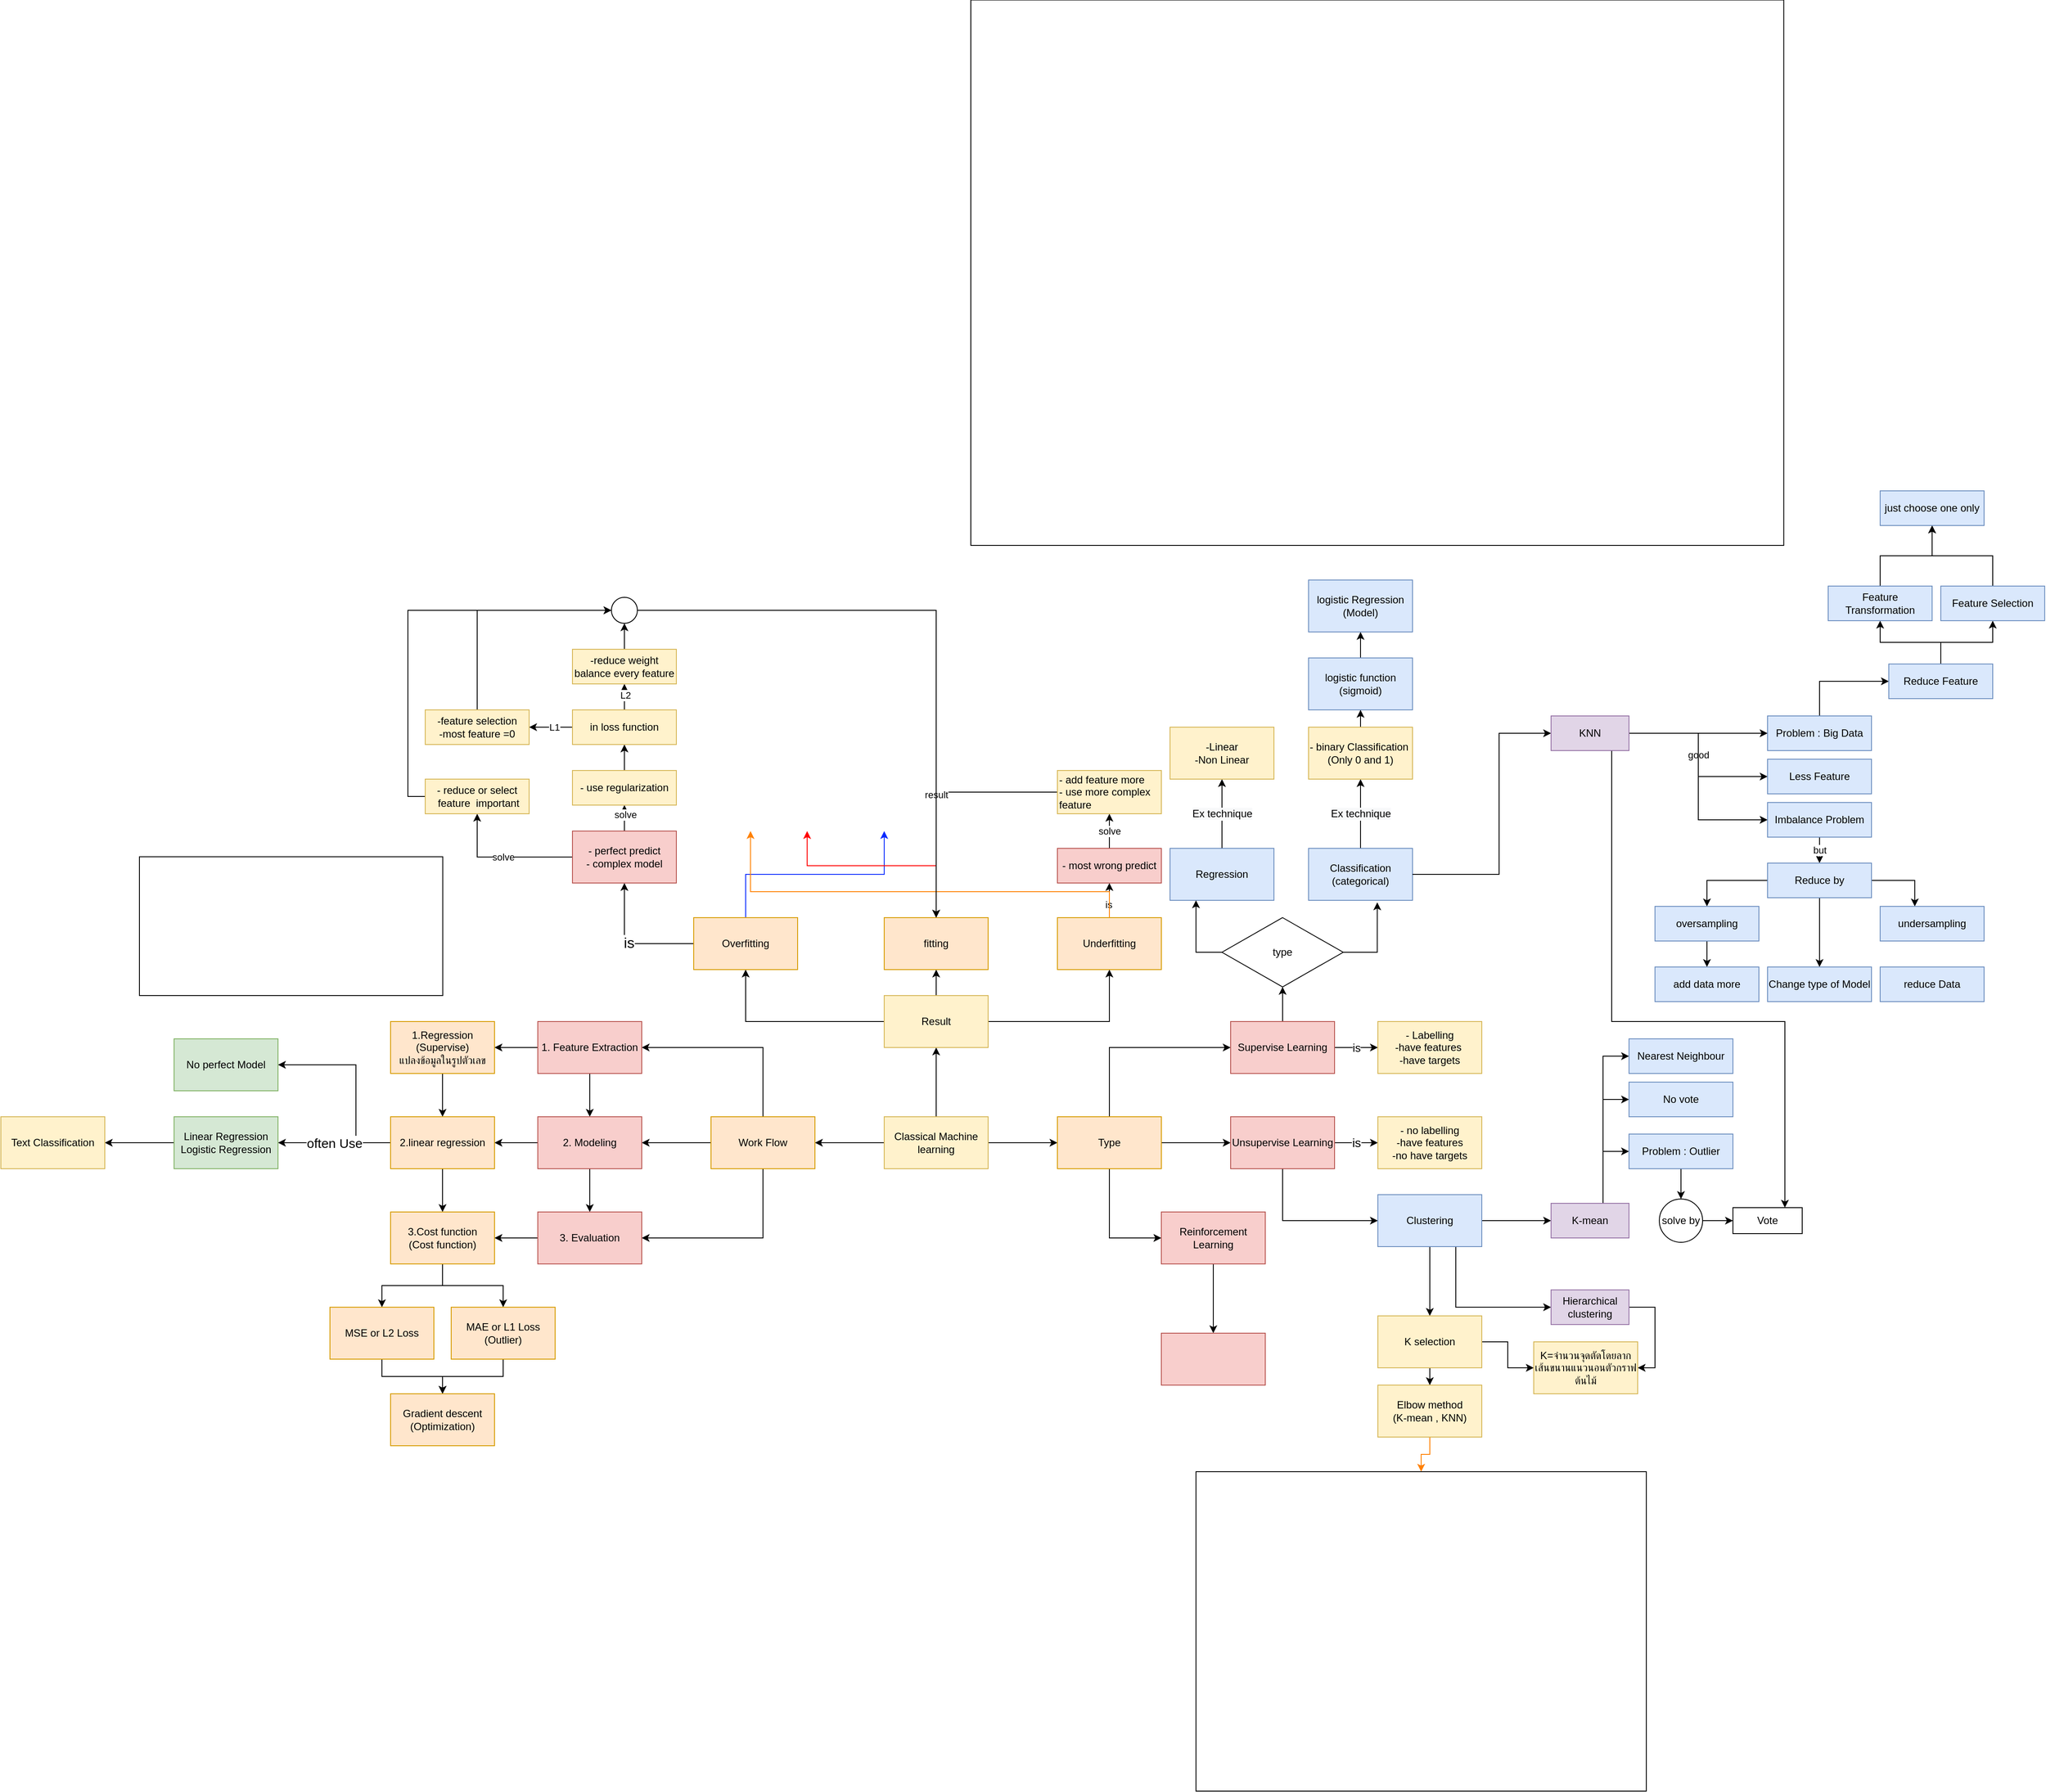 <mxfile version="13.9.2" type="github">
  <diagram id="u7vMfmhDxUpjMfZTF0d0" name="Page-1">
    <mxGraphModel dx="2306" dy="1803" grid="1" gridSize="10" guides="1" tooltips="1" connect="1" arrows="1" fold="1" page="1" pageScale="1" pageWidth="850" pageHeight="1100" math="0" shadow="0">
      <root>
        <mxCell id="0" />
        <mxCell id="1" parent="0" />
        <mxCell id="d75JqOyk75VXoO-1uGtl-3" value="" style="edgeStyle=orthogonalEdgeStyle;rounded=0;orthogonalLoop=1;jettySize=auto;html=1;" parent="1" source="d75JqOyk75VXoO-1uGtl-1" target="d75JqOyk75VXoO-1uGtl-2" edge="1">
          <mxGeometry relative="1" as="geometry" />
        </mxCell>
        <mxCell id="d75JqOyk75VXoO-1uGtl-12" value="" style="edgeStyle=orthogonalEdgeStyle;rounded=0;orthogonalLoop=1;jettySize=auto;html=1;" parent="1" source="d75JqOyk75VXoO-1uGtl-1" target="d75JqOyk75VXoO-1uGtl-11" edge="1">
          <mxGeometry relative="1" as="geometry" />
        </mxCell>
        <mxCell id="d75JqOyk75VXoO-1uGtl-41" value="" style="edgeStyle=orthogonalEdgeStyle;rounded=0;orthogonalLoop=1;jettySize=auto;html=1;" parent="1" source="d75JqOyk75VXoO-1uGtl-1" target="d75JqOyk75VXoO-1uGtl-40" edge="1">
          <mxGeometry relative="1" as="geometry" />
        </mxCell>
        <mxCell id="d75JqOyk75VXoO-1uGtl-1" value="Classical Machine&lt;br&gt;learning" style="rounded=0;whiteSpace=wrap;html=1;fillColor=#fff2cc;strokeColor=#d6b656;" parent="1" vertex="1">
          <mxGeometry x="360" y="220" width="120" height="60" as="geometry" />
        </mxCell>
        <mxCell id="d75JqOyk75VXoO-1uGtl-5" value="" style="edgeStyle=orthogonalEdgeStyle;rounded=0;orthogonalLoop=1;jettySize=auto;html=1;" parent="1" source="d75JqOyk75VXoO-1uGtl-2" target="d75JqOyk75VXoO-1uGtl-4" edge="1">
          <mxGeometry relative="1" as="geometry">
            <Array as="points">
              <mxPoint x="620" y="140" />
            </Array>
          </mxGeometry>
        </mxCell>
        <mxCell id="d75JqOyk75VXoO-1uGtl-7" value="" style="edgeStyle=orthogonalEdgeStyle;rounded=0;orthogonalLoop=1;jettySize=auto;html=1;" parent="1" source="d75JqOyk75VXoO-1uGtl-2" target="d75JqOyk75VXoO-1uGtl-6" edge="1">
          <mxGeometry relative="1" as="geometry" />
        </mxCell>
        <mxCell id="d75JqOyk75VXoO-1uGtl-10" value="" style="edgeStyle=orthogonalEdgeStyle;rounded=0;orthogonalLoop=1;jettySize=auto;html=1;" parent="1" source="d75JqOyk75VXoO-1uGtl-2" target="d75JqOyk75VXoO-1uGtl-9" edge="1">
          <mxGeometry relative="1" as="geometry">
            <Array as="points">
              <mxPoint x="620" y="360" />
            </Array>
          </mxGeometry>
        </mxCell>
        <mxCell id="d75JqOyk75VXoO-1uGtl-2" value="Type" style="whiteSpace=wrap;html=1;rounded=0;fillColor=#ffe6cc;strokeColor=#d79b00;" parent="1" vertex="1">
          <mxGeometry x="560" y="220" width="120" height="60" as="geometry" />
        </mxCell>
        <mxCell id="d75JqOyk75VXoO-1uGtl-88" value="&lt;font style=&quot;font-size: 13px&quot;&gt;is&lt;/font&gt;" style="edgeStyle=orthogonalEdgeStyle;rounded=0;jumpSize=13;orthogonalLoop=1;jettySize=auto;html=1;" parent="1" source="d75JqOyk75VXoO-1uGtl-4" target="d75JqOyk75VXoO-1uGtl-87" edge="1">
          <mxGeometry relative="1" as="geometry" />
        </mxCell>
        <mxCell id="d75JqOyk75VXoO-1uGtl-101" value="" style="edgeStyle=orthogonalEdgeStyle;rounded=0;jumpSize=13;orthogonalLoop=1;jettySize=auto;html=1;" parent="1" source="d75JqOyk75VXoO-1uGtl-4" target="d75JqOyk75VXoO-1uGtl-100" edge="1">
          <mxGeometry relative="1" as="geometry" />
        </mxCell>
        <mxCell id="d75JqOyk75VXoO-1uGtl-4" value="Supervise Learning" style="whiteSpace=wrap;html=1;rounded=0;fillColor=#f8cecc;strokeColor=#b85450;" parent="1" vertex="1">
          <mxGeometry x="760" y="110" width="120" height="60" as="geometry" />
        </mxCell>
        <mxCell id="d75JqOyk75VXoO-1uGtl-90" value="&lt;font style=&quot;font-size: 14px&quot;&gt;is&lt;/font&gt;" style="edgeStyle=orthogonalEdgeStyle;rounded=0;jumpSize=13;orthogonalLoop=1;jettySize=auto;html=1;" parent="1" source="d75JqOyk75VXoO-1uGtl-6" target="d75JqOyk75VXoO-1uGtl-89" edge="1">
          <mxGeometry relative="1" as="geometry" />
        </mxCell>
        <mxCell id="HByZPsAXWkC0RNmv9mqs-2" value="" style="edgeStyle=orthogonalEdgeStyle;rounded=0;orthogonalLoop=1;jettySize=auto;html=1;entryX=0;entryY=0.5;entryDx=0;entryDy=0;" edge="1" parent="1" source="d75JqOyk75VXoO-1uGtl-6" target="HByZPsAXWkC0RNmv9mqs-1">
          <mxGeometry relative="1" as="geometry">
            <Array as="points">
              <mxPoint x="820" y="340" />
            </Array>
          </mxGeometry>
        </mxCell>
        <mxCell id="d75JqOyk75VXoO-1uGtl-6" value="Unsupervise Learning" style="whiteSpace=wrap;html=1;rounded=0;fillColor=#f8cecc;strokeColor=#b85450;" parent="1" vertex="1">
          <mxGeometry x="760" y="220" width="120" height="60" as="geometry" />
        </mxCell>
        <mxCell id="HByZPsAXWkC0RNmv9mqs-107" value="" style="edgeStyle=orthogonalEdgeStyle;rounded=0;orthogonalLoop=1;jettySize=auto;html=1;" edge="1" parent="1" source="d75JqOyk75VXoO-1uGtl-9" target="HByZPsAXWkC0RNmv9mqs-106">
          <mxGeometry relative="1" as="geometry" />
        </mxCell>
        <mxCell id="d75JqOyk75VXoO-1uGtl-9" value="Reinforcement&lt;br&gt;Learning" style="whiteSpace=wrap;html=1;rounded=0;fillColor=#f8cecc;strokeColor=#b85450;" parent="1" vertex="1">
          <mxGeometry x="680" y="330" width="120" height="60" as="geometry" />
        </mxCell>
        <mxCell id="d75JqOyk75VXoO-1uGtl-14" value="" style="edgeStyle=orthogonalEdgeStyle;rounded=0;orthogonalLoop=1;jettySize=auto;html=1;" parent="1" source="d75JqOyk75VXoO-1uGtl-11" target="d75JqOyk75VXoO-1uGtl-13" edge="1">
          <mxGeometry relative="1" as="geometry">
            <Array as="points">
              <mxPoint x="220" y="140" />
            </Array>
          </mxGeometry>
        </mxCell>
        <mxCell id="d75JqOyk75VXoO-1uGtl-16" value="" style="edgeStyle=orthogonalEdgeStyle;rounded=0;orthogonalLoop=1;jettySize=auto;html=1;" parent="1" source="d75JqOyk75VXoO-1uGtl-11" target="d75JqOyk75VXoO-1uGtl-15" edge="1">
          <mxGeometry relative="1" as="geometry">
            <Array as="points">
              <mxPoint x="160" y="250" />
            </Array>
          </mxGeometry>
        </mxCell>
        <mxCell id="d75JqOyk75VXoO-1uGtl-18" value="" style="edgeStyle=orthogonalEdgeStyle;rounded=0;orthogonalLoop=1;jettySize=auto;html=1;" parent="1" source="d75JqOyk75VXoO-1uGtl-11" target="d75JqOyk75VXoO-1uGtl-17" edge="1">
          <mxGeometry relative="1" as="geometry">
            <Array as="points">
              <mxPoint x="220" y="360" />
            </Array>
          </mxGeometry>
        </mxCell>
        <mxCell id="d75JqOyk75VXoO-1uGtl-11" value="Work Flow" style="rounded=0;whiteSpace=wrap;html=1;fillColor=#ffe6cc;strokeColor=#d79b00;" parent="1" vertex="1">
          <mxGeometry x="160" y="220" width="120" height="60" as="geometry" />
        </mxCell>
        <mxCell id="d75JqOyk75VXoO-1uGtl-19" style="edgeStyle=orthogonalEdgeStyle;rounded=0;orthogonalLoop=1;jettySize=auto;html=1;exitX=0.5;exitY=1;exitDx=0;exitDy=0;" parent="1" source="d75JqOyk75VXoO-1uGtl-13" target="d75JqOyk75VXoO-1uGtl-15" edge="1">
          <mxGeometry relative="1" as="geometry" />
        </mxCell>
        <mxCell id="d75JqOyk75VXoO-1uGtl-22" value="" style="edgeStyle=orthogonalEdgeStyle;rounded=0;orthogonalLoop=1;jettySize=auto;html=1;" parent="1" source="d75JqOyk75VXoO-1uGtl-13" target="d75JqOyk75VXoO-1uGtl-21" edge="1">
          <mxGeometry relative="1" as="geometry" />
        </mxCell>
        <mxCell id="d75JqOyk75VXoO-1uGtl-13" value="1. Feature Extraction" style="rounded=0;whiteSpace=wrap;html=1;fillColor=#f8cecc;strokeColor=#b85450;" parent="1" vertex="1">
          <mxGeometry x="-40" y="110" width="120" height="60" as="geometry" />
        </mxCell>
        <mxCell id="d75JqOyk75VXoO-1uGtl-20" style="edgeStyle=orthogonalEdgeStyle;rounded=0;orthogonalLoop=1;jettySize=auto;html=1;entryX=0.5;entryY=0;entryDx=0;entryDy=0;" parent="1" source="d75JqOyk75VXoO-1uGtl-15" target="d75JqOyk75VXoO-1uGtl-17" edge="1">
          <mxGeometry relative="1" as="geometry" />
        </mxCell>
        <mxCell id="d75JqOyk75VXoO-1uGtl-30" style="edgeStyle=orthogonalEdgeStyle;rounded=0;orthogonalLoop=1;jettySize=auto;html=1;" parent="1" source="d75JqOyk75VXoO-1uGtl-15" target="d75JqOyk75VXoO-1uGtl-23" edge="1">
          <mxGeometry relative="1" as="geometry" />
        </mxCell>
        <mxCell id="d75JqOyk75VXoO-1uGtl-15" value="2. Modeling" style="rounded=0;whiteSpace=wrap;html=1;fillColor=#f8cecc;strokeColor=#b85450;" parent="1" vertex="1">
          <mxGeometry x="-40" y="220" width="120" height="60" as="geometry" />
        </mxCell>
        <mxCell id="d75JqOyk75VXoO-1uGtl-31" value="" style="edgeStyle=orthogonalEdgeStyle;rounded=0;orthogonalLoop=1;jettySize=auto;html=1;" parent="1" source="d75JqOyk75VXoO-1uGtl-17" target="d75JqOyk75VXoO-1uGtl-28" edge="1">
          <mxGeometry relative="1" as="geometry" />
        </mxCell>
        <mxCell id="d75JqOyk75VXoO-1uGtl-17" value="3. Evaluation" style="rounded=0;whiteSpace=wrap;html=1;fillColor=#f8cecc;strokeColor=#b85450;" parent="1" vertex="1">
          <mxGeometry x="-40" y="330" width="120" height="60" as="geometry" />
        </mxCell>
        <mxCell id="d75JqOyk75VXoO-1uGtl-24" value="" style="edgeStyle=orthogonalEdgeStyle;rounded=0;orthogonalLoop=1;jettySize=auto;html=1;" parent="1" source="d75JqOyk75VXoO-1uGtl-21" target="d75JqOyk75VXoO-1uGtl-23" edge="1">
          <mxGeometry relative="1" as="geometry" />
        </mxCell>
        <mxCell id="d75JqOyk75VXoO-1uGtl-21" value="1.Regression&lt;br&gt;(Supervise)&lt;br&gt;แปลงข้อมูลในรูปตัวเลข" style="rounded=0;whiteSpace=wrap;html=1;fillColor=#ffe6cc;strokeColor=#d79b00;" parent="1" vertex="1">
          <mxGeometry x="-210" y="110" width="120" height="60" as="geometry" />
        </mxCell>
        <mxCell id="d75JqOyk75VXoO-1uGtl-32" value="" style="edgeStyle=orthogonalEdgeStyle;rounded=0;orthogonalLoop=1;jettySize=auto;html=1;" parent="1" source="d75JqOyk75VXoO-1uGtl-23" target="d75JqOyk75VXoO-1uGtl-28" edge="1">
          <mxGeometry relative="1" as="geometry" />
        </mxCell>
        <mxCell id="HByZPsAXWkC0RNmv9mqs-50" value="" style="edgeStyle=orthogonalEdgeStyle;rounded=0;orthogonalLoop=1;jettySize=auto;html=1;entryX=1;entryY=0.5;entryDx=0;entryDy=0;" edge="1" parent="1" source="d75JqOyk75VXoO-1uGtl-23" target="HByZPsAXWkC0RNmv9mqs-49">
          <mxGeometry relative="1" as="geometry">
            <Array as="points">
              <mxPoint x="-250" y="250" />
              <mxPoint x="-250" y="160" />
            </Array>
          </mxGeometry>
        </mxCell>
        <mxCell id="HByZPsAXWkC0RNmv9mqs-52" value="&lt;font style=&quot;font-size: 15px&quot;&gt;often Use&lt;/font&gt;" style="edgeStyle=orthogonalEdgeStyle;rounded=0;orthogonalLoop=1;jettySize=auto;html=1;" edge="1" parent="1" source="d75JqOyk75VXoO-1uGtl-23" target="HByZPsAXWkC0RNmv9mqs-51">
          <mxGeometry relative="1" as="geometry" />
        </mxCell>
        <mxCell id="d75JqOyk75VXoO-1uGtl-23" value="2.linear regression" style="rounded=0;whiteSpace=wrap;html=1;fillColor=#ffe6cc;strokeColor=#d79b00;" parent="1" vertex="1">
          <mxGeometry x="-210" y="220" width="120" height="60" as="geometry" />
        </mxCell>
        <mxCell id="d75JqOyk75VXoO-1uGtl-34" value="" style="edgeStyle=orthogonalEdgeStyle;rounded=0;orthogonalLoop=1;jettySize=auto;html=1;" parent="1" source="d75JqOyk75VXoO-1uGtl-28" target="d75JqOyk75VXoO-1uGtl-33" edge="1">
          <mxGeometry relative="1" as="geometry" />
        </mxCell>
        <mxCell id="d75JqOyk75VXoO-1uGtl-36" value="" style="edgeStyle=orthogonalEdgeStyle;rounded=0;orthogonalLoop=1;jettySize=auto;html=1;" parent="1" source="d75JqOyk75VXoO-1uGtl-28" target="d75JqOyk75VXoO-1uGtl-35" edge="1">
          <mxGeometry relative="1" as="geometry" />
        </mxCell>
        <mxCell id="d75JqOyk75VXoO-1uGtl-28" value="3.Cost function&lt;br&gt;(Cost function)" style="rounded=0;whiteSpace=wrap;html=1;fillColor=#ffe6cc;strokeColor=#d79b00;" parent="1" vertex="1">
          <mxGeometry x="-210" y="330" width="120" height="60" as="geometry" />
        </mxCell>
        <mxCell id="d75JqOyk75VXoO-1uGtl-39" style="edgeStyle=orthogonalEdgeStyle;rounded=0;orthogonalLoop=1;jettySize=auto;html=1;" parent="1" source="d75JqOyk75VXoO-1uGtl-33" target="d75JqOyk75VXoO-1uGtl-37" edge="1">
          <mxGeometry relative="1" as="geometry" />
        </mxCell>
        <mxCell id="d75JqOyk75VXoO-1uGtl-33" value="MSE or L2 Loss" style="rounded=0;whiteSpace=wrap;html=1;fillColor=#ffe6cc;strokeColor=#d79b00;" parent="1" vertex="1">
          <mxGeometry x="-280" y="440" width="120" height="60" as="geometry" />
        </mxCell>
        <mxCell id="d75JqOyk75VXoO-1uGtl-38" value="" style="edgeStyle=orthogonalEdgeStyle;rounded=0;orthogonalLoop=1;jettySize=auto;html=1;" parent="1" source="d75JqOyk75VXoO-1uGtl-35" target="d75JqOyk75VXoO-1uGtl-37" edge="1">
          <mxGeometry relative="1" as="geometry" />
        </mxCell>
        <mxCell id="d75JqOyk75VXoO-1uGtl-35" value="MAE or L1 Loss&lt;br&gt;(Outlier)" style="rounded=0;whiteSpace=wrap;html=1;fillColor=#ffe6cc;strokeColor=#d79b00;" parent="1" vertex="1">
          <mxGeometry x="-140" y="440" width="120" height="60" as="geometry" />
        </mxCell>
        <mxCell id="d75JqOyk75VXoO-1uGtl-37" value="Gradient descent&lt;br&gt;(Optimization)" style="rounded=0;whiteSpace=wrap;html=1;fillColor=#ffe6cc;strokeColor=#d79b00;" parent="1" vertex="1">
          <mxGeometry x="-210" y="540" width="120" height="60" as="geometry" />
        </mxCell>
        <mxCell id="d75JqOyk75VXoO-1uGtl-43" value="" style="edgeStyle=orthogonalEdgeStyle;rounded=0;orthogonalLoop=1;jettySize=auto;html=1;" parent="1" source="d75JqOyk75VXoO-1uGtl-40" target="d75JqOyk75VXoO-1uGtl-42" edge="1">
          <mxGeometry relative="1" as="geometry" />
        </mxCell>
        <mxCell id="d75JqOyk75VXoO-1uGtl-45" value="" style="edgeStyle=orthogonalEdgeStyle;rounded=0;orthogonalLoop=1;jettySize=auto;html=1;" parent="1" source="d75JqOyk75VXoO-1uGtl-40" target="d75JqOyk75VXoO-1uGtl-44" edge="1">
          <mxGeometry relative="1" as="geometry" />
        </mxCell>
        <mxCell id="d75JqOyk75VXoO-1uGtl-47" value="" style="edgeStyle=orthogonalEdgeStyle;rounded=0;orthogonalLoop=1;jettySize=auto;html=1;" parent="1" source="d75JqOyk75VXoO-1uGtl-40" target="d75JqOyk75VXoO-1uGtl-46" edge="1">
          <mxGeometry relative="1" as="geometry" />
        </mxCell>
        <mxCell id="d75JqOyk75VXoO-1uGtl-40" value="Result" style="rounded=0;whiteSpace=wrap;html=1;fillColor=#fff2cc;strokeColor=#d6b656;" parent="1" vertex="1">
          <mxGeometry x="360" y="80" width="120" height="60" as="geometry" />
        </mxCell>
        <mxCell id="d75JqOyk75VXoO-1uGtl-49" value="&lt;font style=&quot;font-size: 17px&quot;&gt;is&lt;/font&gt;" style="edgeStyle=orthogonalEdgeStyle;rounded=0;orthogonalLoop=1;jettySize=auto;html=1;jumpSize=13;" parent="1" source="d75JqOyk75VXoO-1uGtl-42" target="d75JqOyk75VXoO-1uGtl-48" edge="1">
          <mxGeometry relative="1" as="geometry" />
        </mxCell>
        <mxCell id="HByZPsAXWkC0RNmv9mqs-72" style="edgeStyle=orthogonalEdgeStyle;rounded=0;orthogonalLoop=1;jettySize=auto;html=1;strokeColor=#0829FF;" edge="1" parent="1" source="d75JqOyk75VXoO-1uGtl-42" target="HByZPsAXWkC0RNmv9mqs-71">
          <mxGeometry relative="1" as="geometry">
            <Array as="points">
              <mxPoint x="200" y="-60" />
              <mxPoint x="360" y="-60" />
            </Array>
          </mxGeometry>
        </mxCell>
        <mxCell id="d75JqOyk75VXoO-1uGtl-42" value="Overfitting" style="rounded=0;whiteSpace=wrap;html=1;fillColor=#ffe6cc;strokeColor=#d79b00;" parent="1" vertex="1">
          <mxGeometry x="140" y="-10" width="120" height="60" as="geometry" />
        </mxCell>
        <mxCell id="HByZPsAXWkC0RNmv9mqs-73" style="edgeStyle=orthogonalEdgeStyle;rounded=0;orthogonalLoop=1;jettySize=auto;html=1;strokeColor=#FF0000;" edge="1" parent="1" source="d75JqOyk75VXoO-1uGtl-44" target="HByZPsAXWkC0RNmv9mqs-71">
          <mxGeometry relative="1" as="geometry">
            <Array as="points">
              <mxPoint x="420" y="-70" />
              <mxPoint x="271" y="-70" />
            </Array>
          </mxGeometry>
        </mxCell>
        <mxCell id="d75JqOyk75VXoO-1uGtl-44" value="fitting" style="rounded=0;whiteSpace=wrap;html=1;fillColor=#ffe6cc;strokeColor=#d79b00;" parent="1" vertex="1">
          <mxGeometry x="360" y="-10" width="120" height="60" as="geometry" />
        </mxCell>
        <mxCell id="d75JqOyk75VXoO-1uGtl-66" value="" style="edgeStyle=orthogonalEdgeStyle;rounded=0;jumpSize=13;orthogonalLoop=1;jettySize=auto;html=1;" parent="1" source="d75JqOyk75VXoO-1uGtl-46" target="d75JqOyk75VXoO-1uGtl-65" edge="1">
          <mxGeometry relative="1" as="geometry" />
        </mxCell>
        <mxCell id="d75JqOyk75VXoO-1uGtl-67" value="is" style="edgeLabel;html=1;align=center;verticalAlign=middle;resizable=0;points=[];" parent="d75JqOyk75VXoO-1uGtl-66" vertex="1" connectable="0">
          <mxGeometry x="-0.22" y="1" relative="1" as="geometry">
            <mxPoint as="offset" />
          </mxGeometry>
        </mxCell>
        <mxCell id="HByZPsAXWkC0RNmv9mqs-74" style="edgeStyle=orthogonalEdgeStyle;rounded=0;orthogonalLoop=1;jettySize=auto;html=1;entryX=0.25;entryY=1;entryDx=0;entryDy=0;strokeColor=#FF8000;" edge="1" parent="1" source="d75JqOyk75VXoO-1uGtl-46" target="HByZPsAXWkC0RNmv9mqs-71">
          <mxGeometry relative="1" as="geometry">
            <Array as="points">
              <mxPoint x="620" y="-40" />
              <mxPoint x="206" y="-40" />
            </Array>
          </mxGeometry>
        </mxCell>
        <mxCell id="d75JqOyk75VXoO-1uGtl-46" value="Underfitting" style="rounded=0;whiteSpace=wrap;html=1;fillColor=#ffe6cc;strokeColor=#d79b00;" parent="1" vertex="1">
          <mxGeometry x="560" y="-10" width="120" height="60" as="geometry" />
        </mxCell>
        <mxCell id="d75JqOyk75VXoO-1uGtl-53" value="solve" style="edgeStyle=orthogonalEdgeStyle;rounded=0;jumpSize=13;orthogonalLoop=1;jettySize=auto;html=1;" parent="1" source="d75JqOyk75VXoO-1uGtl-48" target="d75JqOyk75VXoO-1uGtl-52" edge="1">
          <mxGeometry relative="1" as="geometry" />
        </mxCell>
        <mxCell id="d75JqOyk75VXoO-1uGtl-55" value="" style="edgeStyle=orthogonalEdgeStyle;rounded=0;jumpSize=13;orthogonalLoop=1;jettySize=auto;html=1;" parent="1" source="d75JqOyk75VXoO-1uGtl-48" target="d75JqOyk75VXoO-1uGtl-54" edge="1">
          <mxGeometry relative="1" as="geometry" />
        </mxCell>
        <mxCell id="d75JqOyk75VXoO-1uGtl-56" value="solve" style="edgeLabel;html=1;align=center;verticalAlign=middle;resizable=0;points=[];" parent="d75JqOyk75VXoO-1uGtl-55" vertex="1" connectable="0">
          <mxGeometry x="-0.212" y="-1" relative="1" as="geometry">
            <mxPoint as="offset" />
          </mxGeometry>
        </mxCell>
        <mxCell id="d75JqOyk75VXoO-1uGtl-48" value="- perfect predict&lt;br&gt;- complex model" style="rounded=0;whiteSpace=wrap;html=1;fillColor=#f8cecc;strokeColor=#b85450;" parent="1" vertex="1">
          <mxGeometry y="-110" width="120" height="60" as="geometry" />
        </mxCell>
        <mxCell id="d75JqOyk75VXoO-1uGtl-76" style="edgeStyle=orthogonalEdgeStyle;rounded=0;jumpSize=13;orthogonalLoop=1;jettySize=auto;html=1;entryX=0;entryY=0.5;entryDx=0;entryDy=0;" parent="1" source="d75JqOyk75VXoO-1uGtl-52" target="d75JqOyk75VXoO-1uGtl-73" edge="1">
          <mxGeometry relative="1" as="geometry">
            <Array as="points">
              <mxPoint x="-190" y="-150" />
              <mxPoint x="-190" y="-365" />
            </Array>
          </mxGeometry>
        </mxCell>
        <mxCell id="d75JqOyk75VXoO-1uGtl-52" value="- reduce or select&lt;br&gt;&amp;nbsp;feature&amp;nbsp; important" style="rounded=0;whiteSpace=wrap;html=1;fillColor=#fff2cc;strokeColor=#d6b656;" parent="1" vertex="1">
          <mxGeometry x="-170" y="-170" width="120" height="40" as="geometry" />
        </mxCell>
        <mxCell id="d75JqOyk75VXoO-1uGtl-58" value="" style="edgeStyle=orthogonalEdgeStyle;rounded=0;jumpSize=13;orthogonalLoop=1;jettySize=auto;html=1;" parent="1" source="d75JqOyk75VXoO-1uGtl-54" target="d75JqOyk75VXoO-1uGtl-57" edge="1">
          <mxGeometry relative="1" as="geometry" />
        </mxCell>
        <mxCell id="d75JqOyk75VXoO-1uGtl-54" value="- use regularization" style="rounded=0;whiteSpace=wrap;html=1;fillColor=#fff2cc;strokeColor=#d6b656;" parent="1" vertex="1">
          <mxGeometry y="-180" width="120" height="40" as="geometry" />
        </mxCell>
        <mxCell id="d75JqOyk75VXoO-1uGtl-60" value="" style="edgeStyle=orthogonalEdgeStyle;rounded=0;jumpSize=13;orthogonalLoop=1;jettySize=auto;html=1;" parent="1" source="d75JqOyk75VXoO-1uGtl-57" target="d75JqOyk75VXoO-1uGtl-59" edge="1">
          <mxGeometry relative="1" as="geometry" />
        </mxCell>
        <mxCell id="d75JqOyk75VXoO-1uGtl-61" value="L1" style="edgeLabel;html=1;align=center;verticalAlign=middle;resizable=0;points=[];" parent="d75JqOyk75VXoO-1uGtl-60" vertex="1" connectable="0">
          <mxGeometry x="-0.156" relative="1" as="geometry">
            <mxPoint as="offset" />
          </mxGeometry>
        </mxCell>
        <mxCell id="d75JqOyk75VXoO-1uGtl-63" value="" style="edgeStyle=orthogonalEdgeStyle;rounded=0;jumpSize=13;orthogonalLoop=1;jettySize=auto;html=1;" parent="1" source="d75JqOyk75VXoO-1uGtl-57" target="d75JqOyk75VXoO-1uGtl-62" edge="1">
          <mxGeometry relative="1" as="geometry" />
        </mxCell>
        <mxCell id="d75JqOyk75VXoO-1uGtl-64" value="L2" style="edgeLabel;html=1;align=center;verticalAlign=middle;resizable=0;points=[];" parent="d75JqOyk75VXoO-1uGtl-63" vertex="1" connectable="0">
          <mxGeometry x="-0.292" y="-1" relative="1" as="geometry">
            <mxPoint as="offset" />
          </mxGeometry>
        </mxCell>
        <mxCell id="d75JqOyk75VXoO-1uGtl-57" value="in loss function" style="rounded=0;whiteSpace=wrap;html=1;fillColor=#fff2cc;strokeColor=#d6b656;" parent="1" vertex="1">
          <mxGeometry y="-250" width="120" height="40" as="geometry" />
        </mxCell>
        <mxCell id="d75JqOyk75VXoO-1uGtl-75" style="edgeStyle=orthogonalEdgeStyle;rounded=0;jumpSize=13;orthogonalLoop=1;jettySize=auto;html=1;" parent="1" source="d75JqOyk75VXoO-1uGtl-59" target="d75JqOyk75VXoO-1uGtl-73" edge="1">
          <mxGeometry relative="1" as="geometry">
            <Array as="points">
              <mxPoint x="-110" y="-365" />
            </Array>
          </mxGeometry>
        </mxCell>
        <mxCell id="d75JqOyk75VXoO-1uGtl-59" value="-feature selection&lt;br&gt;-most feature =0&lt;br&gt;" style="rounded=0;whiteSpace=wrap;html=1;fillColor=#fff2cc;strokeColor=#d6b656;" parent="1" vertex="1">
          <mxGeometry x="-170" y="-250" width="120" height="40" as="geometry" />
        </mxCell>
        <mxCell id="d75JqOyk75VXoO-1uGtl-77" style="edgeStyle=orthogonalEdgeStyle;rounded=0;jumpSize=13;orthogonalLoop=1;jettySize=auto;html=1;entryX=0.5;entryY=1;entryDx=0;entryDy=0;" parent="1" source="d75JqOyk75VXoO-1uGtl-62" target="d75JqOyk75VXoO-1uGtl-73" edge="1">
          <mxGeometry relative="1" as="geometry" />
        </mxCell>
        <mxCell id="d75JqOyk75VXoO-1uGtl-62" value="-reduce weight balance every feature" style="rounded=0;whiteSpace=wrap;html=1;fillColor=#fff2cc;strokeColor=#d6b656;" parent="1" vertex="1">
          <mxGeometry y="-320" width="120" height="40" as="geometry" />
        </mxCell>
        <mxCell id="d75JqOyk75VXoO-1uGtl-69" value="solve" style="edgeStyle=orthogonalEdgeStyle;rounded=0;jumpSize=13;orthogonalLoop=1;jettySize=auto;html=1;" parent="1" source="d75JqOyk75VXoO-1uGtl-65" target="d75JqOyk75VXoO-1uGtl-68" edge="1">
          <mxGeometry relative="1" as="geometry" />
        </mxCell>
        <mxCell id="d75JqOyk75VXoO-1uGtl-65" value="- most wrong predict" style="rounded=0;whiteSpace=wrap;html=1;fillColor=#f8cecc;strokeColor=#b85450;" parent="1" vertex="1">
          <mxGeometry x="560" y="-90" width="120" height="40" as="geometry" />
        </mxCell>
        <mxCell id="d75JqOyk75VXoO-1uGtl-70" value="result" style="edgeStyle=orthogonalEdgeStyle;rounded=0;jumpSize=13;orthogonalLoop=1;jettySize=auto;html=1;" parent="1" source="d75JqOyk75VXoO-1uGtl-68" target="d75JqOyk75VXoO-1uGtl-44" edge="1">
          <mxGeometry relative="1" as="geometry" />
        </mxCell>
        <mxCell id="d75JqOyk75VXoO-1uGtl-68" value="- add feature more&lt;br&gt;&lt;div&gt;&lt;span&gt;- use more complex feature&lt;/span&gt;&lt;/div&gt;" style="rounded=0;whiteSpace=wrap;html=1;fillColor=#fff2cc;strokeColor=#d6b656;align=left;" parent="1" vertex="1">
          <mxGeometry x="560" y="-180" width="120" height="50" as="geometry" />
        </mxCell>
        <mxCell id="d75JqOyk75VXoO-1uGtl-78" style="edgeStyle=orthogonalEdgeStyle;rounded=0;jumpSize=13;orthogonalLoop=1;jettySize=auto;html=1;entryX=0.5;entryY=0;entryDx=0;entryDy=0;" parent="1" source="d75JqOyk75VXoO-1uGtl-73" target="d75JqOyk75VXoO-1uGtl-44" edge="1">
          <mxGeometry relative="1" as="geometry" />
        </mxCell>
        <mxCell id="d75JqOyk75VXoO-1uGtl-73" value="" style="ellipse;whiteSpace=wrap;html=1;aspect=fixed;" parent="1" vertex="1">
          <mxGeometry x="45" y="-380" width="30" height="30" as="geometry" />
        </mxCell>
        <mxCell id="d75JqOyk75VXoO-1uGtl-94" value="&lt;span style=&quot;color: rgb(0 , 0 , 0) ; font-family: &amp;#34;helvetica&amp;#34; ; font-size: 12px ; font-style: normal ; font-weight: 400 ; letter-spacing: normal ; text-align: center ; text-indent: 0px ; text-transform: none ; word-spacing: 0px ; background-color: rgb(248 , 249 , 250) ; display: inline ; float: none&quot;&gt;Ex technique&lt;/span&gt;" style="edgeStyle=orthogonalEdgeStyle;rounded=0;jumpSize=13;orthogonalLoop=1;jettySize=auto;html=1;" parent="1" source="d75JqOyk75VXoO-1uGtl-79" target="d75JqOyk75VXoO-1uGtl-93" edge="1">
          <mxGeometry relative="1" as="geometry" />
        </mxCell>
        <mxCell id="d75JqOyk75VXoO-1uGtl-79" value="Regression" style="whiteSpace=wrap;html=1;rounded=0;fillColor=#dae8fc;strokeColor=#6c8ebf;" parent="1" vertex="1">
          <mxGeometry x="690" y="-90" width="120" height="60" as="geometry" />
        </mxCell>
        <mxCell id="d75JqOyk75VXoO-1uGtl-92" value="&lt;span style=&quot;color: rgb(0 , 0 , 0) ; font-family: &amp;#34;helvetica&amp;#34; ; font-size: 12px ; font-style: normal ; font-weight: 400 ; letter-spacing: normal ; text-align: center ; text-indent: 0px ; text-transform: none ; word-spacing: 0px ; background-color: rgb(248 , 249 , 250) ; display: inline ; float: none&quot;&gt;Ex technique&lt;/span&gt;" style="edgeStyle=orthogonalEdgeStyle;rounded=0;jumpSize=13;orthogonalLoop=1;jettySize=auto;html=1;" parent="1" source="d75JqOyk75VXoO-1uGtl-81" target="d75JqOyk75VXoO-1uGtl-91" edge="1">
          <mxGeometry relative="1" as="geometry" />
        </mxCell>
        <mxCell id="d75JqOyk75VXoO-1uGtl-81" value="Classification&lt;br&gt;(categorical)" style="whiteSpace=wrap;html=1;rounded=0;fillColor=#dae8fc;strokeColor=#6c8ebf;" parent="1" vertex="1">
          <mxGeometry x="850" y="-90" width="120" height="60" as="geometry" />
        </mxCell>
        <mxCell id="d75JqOyk75VXoO-1uGtl-85" style="edgeStyle=orthogonalEdgeStyle;rounded=0;jumpSize=13;orthogonalLoop=1;jettySize=auto;html=1;exitX=0;exitY=0.5;exitDx=0;exitDy=0;entryX=0.25;entryY=1;entryDx=0;entryDy=0;" parent="1" source="d75JqOyk75VXoO-1uGtl-100" target="d75JqOyk75VXoO-1uGtl-79" edge="1">
          <mxGeometry relative="1" as="geometry">
            <mxPoint x="820.059" y="20.0" as="sourcePoint" />
          </mxGeometry>
        </mxCell>
        <mxCell id="d75JqOyk75VXoO-1uGtl-86" style="edgeStyle=orthogonalEdgeStyle;rounded=0;jumpSize=13;orthogonalLoop=1;jettySize=auto;html=1;exitX=1;exitY=0.5;exitDx=0;exitDy=0;entryX=0.661;entryY=1.04;entryDx=0;entryDy=0;entryPerimeter=0;" parent="1" source="d75JqOyk75VXoO-1uGtl-100" target="d75JqOyk75VXoO-1uGtl-81" edge="1">
          <mxGeometry relative="1" as="geometry">
            <mxPoint x="820.059" y="20.0" as="sourcePoint" />
          </mxGeometry>
        </mxCell>
        <mxCell id="d75JqOyk75VXoO-1uGtl-87" value="- Labelling&lt;br&gt;-have features&amp;nbsp;&lt;br&gt;-have targets" style="whiteSpace=wrap;html=1;rounded=0;fillColor=#fff2cc;strokeColor=#d6b656;" parent="1" vertex="1">
          <mxGeometry x="930" y="110" width="120" height="60" as="geometry" />
        </mxCell>
        <mxCell id="d75JqOyk75VXoO-1uGtl-89" value="- no labelling&lt;br&gt;-have features&lt;br&gt;-no have targets" style="whiteSpace=wrap;html=1;rounded=0;fillColor=#fff2cc;strokeColor=#d6b656;" parent="1" vertex="1">
          <mxGeometry x="930" y="220" width="120" height="60" as="geometry" />
        </mxCell>
        <mxCell id="d75JqOyk75VXoO-1uGtl-96" value="" style="edgeStyle=orthogonalEdgeStyle;rounded=0;jumpSize=13;orthogonalLoop=1;jettySize=auto;html=1;" parent="1" source="d75JqOyk75VXoO-1uGtl-91" target="d75JqOyk75VXoO-1uGtl-95" edge="1">
          <mxGeometry relative="1" as="geometry" />
        </mxCell>
        <mxCell id="d75JqOyk75VXoO-1uGtl-91" value="- binary Classification&amp;nbsp;&lt;br&gt;(Only 0 and 1)" style="whiteSpace=wrap;html=1;rounded=0;fillColor=#fff2cc;strokeColor=#d6b656;" parent="1" vertex="1">
          <mxGeometry x="850" y="-230" width="120" height="60" as="geometry" />
        </mxCell>
        <mxCell id="d75JqOyk75VXoO-1uGtl-93" value="-Linear&lt;br&gt;-Non Linear" style="whiteSpace=wrap;html=1;rounded=0;fillColor=#fff2cc;strokeColor=#d6b656;" parent="1" vertex="1">
          <mxGeometry x="690" y="-230" width="120" height="60" as="geometry" />
        </mxCell>
        <mxCell id="d75JqOyk75VXoO-1uGtl-98" value="" style="edgeStyle=orthogonalEdgeStyle;rounded=0;jumpSize=13;orthogonalLoop=1;jettySize=auto;html=1;" parent="1" source="d75JqOyk75VXoO-1uGtl-95" target="d75JqOyk75VXoO-1uGtl-97" edge="1">
          <mxGeometry relative="1" as="geometry" />
        </mxCell>
        <mxCell id="d75JqOyk75VXoO-1uGtl-95" value="logistic function (sigmoid)" style="whiteSpace=wrap;html=1;rounded=0;fillColor=#dae8fc;strokeColor=#6c8ebf;" parent="1" vertex="1">
          <mxGeometry x="850" y="-310" width="120" height="60" as="geometry" />
        </mxCell>
        <mxCell id="d75JqOyk75VXoO-1uGtl-97" value="logistic Regression&lt;br&gt;(Model)" style="whiteSpace=wrap;html=1;rounded=0;fillColor=#dae8fc;strokeColor=#6c8ebf;" parent="1" vertex="1">
          <mxGeometry x="850" y="-400" width="120" height="60" as="geometry" />
        </mxCell>
        <mxCell id="d75JqOyk75VXoO-1uGtl-100" value="type" style="rhombus;whiteSpace=wrap;html=1;" parent="1" vertex="1">
          <mxGeometry x="750" y="-10" width="140" height="80" as="geometry" />
        </mxCell>
        <mxCell id="d75JqOyk75VXoO-1uGtl-103" value="" style="shape=image;verticalLabelPosition=bottom;labelBackgroundColor=#ffffff;verticalAlign=top;aspect=fixed;imageAspect=0;image=https://www.ninenox.com/wp-content/uploads/2020/10/ECQDlFOWkAEJzlY.jpg;imageBorder=#000000;" parent="1" vertex="1">
          <mxGeometry x="-500" y="-80.31" width="350.26" height="160.31" as="geometry" />
        </mxCell>
        <mxCell id="HByZPsAXWkC0RNmv9mqs-4" value="" style="edgeStyle=orthogonalEdgeStyle;rounded=0;orthogonalLoop=1;jettySize=auto;html=1;" edge="1" parent="1" source="HByZPsAXWkC0RNmv9mqs-1" target="HByZPsAXWkC0RNmv9mqs-3">
          <mxGeometry relative="1" as="geometry" />
        </mxCell>
        <mxCell id="HByZPsAXWkC0RNmv9mqs-8" value="" style="edgeStyle=orthogonalEdgeStyle;rounded=0;orthogonalLoop=1;jettySize=auto;html=1;entryX=0;entryY=0.5;entryDx=0;entryDy=0;" edge="1" parent="1" source="HByZPsAXWkC0RNmv9mqs-1" target="HByZPsAXWkC0RNmv9mqs-7">
          <mxGeometry relative="1" as="geometry">
            <Array as="points">
              <mxPoint x="1020" y="440" />
            </Array>
          </mxGeometry>
        </mxCell>
        <mxCell id="HByZPsAXWkC0RNmv9mqs-39" value="" style="edgeStyle=orthogonalEdgeStyle;rounded=0;orthogonalLoop=1;jettySize=auto;html=1;" edge="1" parent="1" source="HByZPsAXWkC0RNmv9mqs-1" target="HByZPsAXWkC0RNmv9mqs-38">
          <mxGeometry relative="1" as="geometry" />
        </mxCell>
        <mxCell id="HByZPsAXWkC0RNmv9mqs-1" value="Clustering" style="whiteSpace=wrap;html=1;rounded=0;fillColor=#dae8fc;strokeColor=#6c8ebf;" vertex="1" parent="1">
          <mxGeometry x="930" y="310" width="120" height="60" as="geometry" />
        </mxCell>
        <mxCell id="HByZPsAXWkC0RNmv9mqs-10" value="" style="edgeStyle=orthogonalEdgeStyle;rounded=0;orthogonalLoop=1;jettySize=auto;html=1;entryX=0;entryY=0.5;entryDx=0;entryDy=0;" edge="1" parent="1" source="HByZPsAXWkC0RNmv9mqs-3" target="HByZPsAXWkC0RNmv9mqs-9">
          <mxGeometry relative="1" as="geometry">
            <Array as="points">
              <mxPoint x="1190" y="150" />
            </Array>
          </mxGeometry>
        </mxCell>
        <mxCell id="HByZPsAXWkC0RNmv9mqs-12" value="" style="edgeStyle=orthogonalEdgeStyle;rounded=0;orthogonalLoop=1;jettySize=auto;html=1;entryX=0;entryY=0.5;entryDx=0;entryDy=0;" edge="1" parent="1" source="HByZPsAXWkC0RNmv9mqs-3" target="HByZPsAXWkC0RNmv9mqs-11">
          <mxGeometry relative="1" as="geometry">
            <Array as="points">
              <mxPoint x="1190" y="200" />
            </Array>
          </mxGeometry>
        </mxCell>
        <mxCell id="HByZPsAXWkC0RNmv9mqs-16" style="edgeStyle=orthogonalEdgeStyle;rounded=0;orthogonalLoop=1;jettySize=auto;html=1;entryX=0;entryY=0.5;entryDx=0;entryDy=0;" edge="1" parent="1" source="HByZPsAXWkC0RNmv9mqs-3" target="HByZPsAXWkC0RNmv9mqs-13">
          <mxGeometry relative="1" as="geometry">
            <Array as="points">
              <mxPoint x="1190" y="260" />
            </Array>
          </mxGeometry>
        </mxCell>
        <mxCell id="HByZPsAXWkC0RNmv9mqs-3" value="K-mean" style="whiteSpace=wrap;html=1;rounded=0;fillColor=#e1d5e7;strokeColor=#9673a6;" vertex="1" parent="1">
          <mxGeometry x="1130" y="320" width="90" height="40" as="geometry" />
        </mxCell>
        <mxCell id="HByZPsAXWkC0RNmv9mqs-46" style="edgeStyle=orthogonalEdgeStyle;rounded=0;orthogonalLoop=1;jettySize=auto;html=1;entryX=1;entryY=0.5;entryDx=0;entryDy=0;" edge="1" parent="1" source="HByZPsAXWkC0RNmv9mqs-7" target="HByZPsAXWkC0RNmv9mqs-44">
          <mxGeometry relative="1" as="geometry">
            <Array as="points">
              <mxPoint x="1250" y="440" />
              <mxPoint x="1250" y="510" />
            </Array>
          </mxGeometry>
        </mxCell>
        <mxCell id="HByZPsAXWkC0RNmv9mqs-7" value="Hierarchical clustering" style="whiteSpace=wrap;html=1;rounded=0;fillColor=#e1d5e7;strokeColor=#9673a6;" vertex="1" parent="1">
          <mxGeometry x="1130" y="420" width="90" height="40" as="geometry" />
        </mxCell>
        <mxCell id="HByZPsAXWkC0RNmv9mqs-9" value="Nearest Neighbour" style="whiteSpace=wrap;html=1;rounded=0;fillColor=#dae8fc;strokeColor=#6c8ebf;" vertex="1" parent="1">
          <mxGeometry x="1220" y="130" width="120" height="40" as="geometry" />
        </mxCell>
        <mxCell id="HByZPsAXWkC0RNmv9mqs-11" value="No vote" style="whiteSpace=wrap;html=1;rounded=0;fillColor=#dae8fc;strokeColor=#6c8ebf;" vertex="1" parent="1">
          <mxGeometry x="1220" y="180" width="120" height="40" as="geometry" />
        </mxCell>
        <mxCell id="HByZPsAXWkC0RNmv9mqs-19" style="edgeStyle=orthogonalEdgeStyle;rounded=0;orthogonalLoop=1;jettySize=auto;html=1;entryX=0.5;entryY=0;entryDx=0;entryDy=0;" edge="1" parent="1" source="HByZPsAXWkC0RNmv9mqs-13" target="HByZPsAXWkC0RNmv9mqs-18">
          <mxGeometry relative="1" as="geometry" />
        </mxCell>
        <mxCell id="HByZPsAXWkC0RNmv9mqs-13" value="Problem : Outlier" style="whiteSpace=wrap;html=1;rounded=0;fillColor=#dae8fc;strokeColor=#6c8ebf;" vertex="1" parent="1">
          <mxGeometry x="1220" y="240" width="120" height="40" as="geometry" />
        </mxCell>
        <mxCell id="HByZPsAXWkC0RNmv9mqs-22" value="" style="edgeStyle=orthogonalEdgeStyle;rounded=0;orthogonalLoop=1;jettySize=auto;html=1;" edge="1" parent="1" source="HByZPsAXWkC0RNmv9mqs-18" target="HByZPsAXWkC0RNmv9mqs-21">
          <mxGeometry relative="1" as="geometry" />
        </mxCell>
        <mxCell id="HByZPsAXWkC0RNmv9mqs-18" value="solve by" style="ellipse;whiteSpace=wrap;html=1;aspect=fixed;" vertex="1" parent="1">
          <mxGeometry x="1255" y="315" width="50" height="50" as="geometry" />
        </mxCell>
        <mxCell id="HByZPsAXWkC0RNmv9mqs-21" value="Vote" style="whiteSpace=wrap;html=1;" vertex="1" parent="1">
          <mxGeometry x="1340" y="325" width="80" height="30" as="geometry" />
        </mxCell>
        <mxCell id="HByZPsAXWkC0RNmv9mqs-41" value="" style="edgeStyle=orthogonalEdgeStyle;rounded=0;orthogonalLoop=1;jettySize=auto;html=1;" edge="1" parent="1" source="HByZPsAXWkC0RNmv9mqs-38" target="HByZPsAXWkC0RNmv9mqs-40">
          <mxGeometry relative="1" as="geometry" />
        </mxCell>
        <mxCell id="HByZPsAXWkC0RNmv9mqs-45" style="edgeStyle=orthogonalEdgeStyle;rounded=0;orthogonalLoop=1;jettySize=auto;html=1;entryX=0;entryY=0.5;entryDx=0;entryDy=0;" edge="1" parent="1" source="HByZPsAXWkC0RNmv9mqs-38" target="HByZPsAXWkC0RNmv9mqs-44">
          <mxGeometry relative="1" as="geometry" />
        </mxCell>
        <mxCell id="HByZPsAXWkC0RNmv9mqs-38" value="K selection" style="whiteSpace=wrap;html=1;rounded=0;fillColor=#fff2cc;strokeColor=#d6b656;" vertex="1" parent="1">
          <mxGeometry x="930" y="450" width="120" height="60" as="geometry" />
        </mxCell>
        <mxCell id="HByZPsAXWkC0RNmv9mqs-75" style="edgeStyle=orthogonalEdgeStyle;rounded=0;orthogonalLoop=1;jettySize=auto;html=1;strokeColor=#FF8000;" edge="1" parent="1" source="HByZPsAXWkC0RNmv9mqs-40" target="HByZPsAXWkC0RNmv9mqs-70">
          <mxGeometry relative="1" as="geometry" />
        </mxCell>
        <mxCell id="HByZPsAXWkC0RNmv9mqs-40" value="Elbow method&lt;br&gt;(K-mean , KNN)" style="whiteSpace=wrap;html=1;rounded=0;fillColor=#fff2cc;strokeColor=#d6b656;" vertex="1" parent="1">
          <mxGeometry x="930" y="530" width="120" height="60" as="geometry" />
        </mxCell>
        <mxCell id="HByZPsAXWkC0RNmv9mqs-44" value="K=จำนวนจุดตัดโดยลากเส้นขนานแนวนอนตัวกราฟต้นไม้" style="whiteSpace=wrap;html=1;rounded=0;fillColor=#fff2cc;strokeColor=#d6b656;" vertex="1" parent="1">
          <mxGeometry x="1110" y="480" width="120" height="60" as="geometry" />
        </mxCell>
        <mxCell id="HByZPsAXWkC0RNmv9mqs-49" value="No perfect Model" style="rounded=0;whiteSpace=wrap;html=1;fillColor=#d5e8d4;strokeColor=#82b366;" vertex="1" parent="1">
          <mxGeometry x="-460" y="130" width="120" height="60" as="geometry" />
        </mxCell>
        <mxCell id="HByZPsAXWkC0RNmv9mqs-54" value="" style="edgeStyle=orthogonalEdgeStyle;rounded=0;orthogonalLoop=1;jettySize=auto;html=1;" edge="1" parent="1" source="HByZPsAXWkC0RNmv9mqs-51" target="HByZPsAXWkC0RNmv9mqs-53">
          <mxGeometry relative="1" as="geometry" />
        </mxCell>
        <mxCell id="HByZPsAXWkC0RNmv9mqs-51" value="Linear Regression&lt;br&gt;Logistic Regression" style="rounded=0;whiteSpace=wrap;html=1;fillColor=#d5e8d4;strokeColor=#82b366;" vertex="1" parent="1">
          <mxGeometry x="-460" y="220" width="120" height="60" as="geometry" />
        </mxCell>
        <mxCell id="HByZPsAXWkC0RNmv9mqs-53" value="Text Classification" style="rounded=0;whiteSpace=wrap;html=1;fillColor=#fff2cc;strokeColor=#d6b656;" vertex="1" parent="1">
          <mxGeometry x="-660" y="220" width="120" height="60" as="geometry" />
        </mxCell>
        <mxCell id="HByZPsAXWkC0RNmv9mqs-67" value="" style="edgeStyle=orthogonalEdgeStyle;rounded=0;orthogonalLoop=1;jettySize=auto;html=1;" edge="1" parent="1" target="HByZPsAXWkC0RNmv9mqs-66">
          <mxGeometry relative="1" as="geometry">
            <mxPoint x="1569.966" y="630" as="sourcePoint" />
          </mxGeometry>
        </mxCell>
        <mxCell id="HByZPsAXWkC0RNmv9mqs-70" value="" style="shape=image;verticalLabelPosition=bottom;labelBackgroundColor=#ffffff;verticalAlign=top;aspect=fixed;imageAspect=0;image=https://i1.wp.com/www.ninenox.com/wp-content/uploads/2020/11/Screen-Shot-2563-11-03-at-08.44.41-1024x727.png?resize=1024%2C727&amp;ssl=1;imageBorder=#000000;" vertex="1" parent="1">
          <mxGeometry x="720" y="630" width="520" height="369" as="geometry" />
        </mxCell>
        <mxCell id="HByZPsAXWkC0RNmv9mqs-71" value="" style="shape=image;verticalLabelPosition=bottom;labelBackgroundColor=#ffffff;verticalAlign=top;aspect=fixed;imageAspect=0;image=https://i0.wp.com/www.ninenox.com/wp-content/uploads/2020/11/Screen-Shot-2563-11-02-at-09.15.11-1-300x120.png?resize=300%2C120&amp;ssl=1;" vertex="1" parent="1">
          <mxGeometry x="140" y="-215" width="262.5" height="105" as="geometry" />
        </mxCell>
        <mxCell id="HByZPsAXWkC0RNmv9mqs-76" value="" style="shape=image;verticalLabelPosition=bottom;labelBackgroundColor=#ffffff;verticalAlign=top;aspect=fixed;imageAspect=0;image=https://i0.wp.com/www.ninenox.com/wp-content/uploads/2020/11/Screen-Shot-2563-11-03-at-15.42.03-1024x687.png?resize=1024%2C687&amp;ssl=1;imageBorder=#000000;" vertex="1" parent="1">
          <mxGeometry x="460" y="-1070" width="938.69" height="630" as="geometry" />
        </mxCell>
        <mxCell id="HByZPsAXWkC0RNmv9mqs-77" value="" style="edgeStyle=orthogonalEdgeStyle;rounded=0;orthogonalLoop=1;jettySize=auto;html=1;entryX=0;entryY=0.501;entryDx=0;entryDy=0;entryPerimeter=0;exitX=1;exitY=0.5;exitDx=0;exitDy=0;" edge="1" parent="1" target="HByZPsAXWkC0RNmv9mqs-82" source="d75JqOyk75VXoO-1uGtl-81">
          <mxGeometry relative="1" as="geometry">
            <mxPoint x="1030" y="-70" as="sourcePoint" />
            <Array as="points">
              <mxPoint x="1070" y="-60" />
              <mxPoint x="1070" y="-223" />
            </Array>
          </mxGeometry>
        </mxCell>
        <mxCell id="HByZPsAXWkC0RNmv9mqs-78" style="edgeStyle=orthogonalEdgeStyle;rounded=0;orthogonalLoop=1;jettySize=auto;html=1;entryX=0.75;entryY=0;entryDx=0;entryDy=0;" edge="1" parent="1" source="HByZPsAXWkC0RNmv9mqs-82" target="HByZPsAXWkC0RNmv9mqs-21">
          <mxGeometry relative="1" as="geometry">
            <mxPoint x="1400" y="320" as="targetPoint" />
            <Array as="points">
              <mxPoint x="1200" y="110" />
              <mxPoint x="1400" y="110" />
              <mxPoint x="1400" y="325" />
            </Array>
          </mxGeometry>
        </mxCell>
        <mxCell id="HByZPsAXWkC0RNmv9mqs-79" style="edgeStyle=orthogonalEdgeStyle;rounded=0;orthogonalLoop=1;jettySize=auto;html=1;" edge="1" parent="1" source="HByZPsAXWkC0RNmv9mqs-82" target="HByZPsAXWkC0RNmv9mqs-84">
          <mxGeometry relative="1" as="geometry" />
        </mxCell>
        <mxCell id="HByZPsAXWkC0RNmv9mqs-80" value="good" style="edgeStyle=orthogonalEdgeStyle;rounded=0;orthogonalLoop=1;jettySize=auto;html=1;entryX=0;entryY=0.5;entryDx=0;entryDy=0;" edge="1" parent="1" source="HByZPsAXWkC0RNmv9mqs-82" target="HByZPsAXWkC0RNmv9mqs-88">
          <mxGeometry relative="1" as="geometry" />
        </mxCell>
        <mxCell id="HByZPsAXWkC0RNmv9mqs-81" style="edgeStyle=orthogonalEdgeStyle;rounded=0;orthogonalLoop=1;jettySize=auto;html=1;entryX=0;entryY=0.5;entryDx=0;entryDy=0;" edge="1" parent="1" source="HByZPsAXWkC0RNmv9mqs-82" target="HByZPsAXWkC0RNmv9mqs-95">
          <mxGeometry relative="1" as="geometry" />
        </mxCell>
        <mxCell id="HByZPsAXWkC0RNmv9mqs-82" value="KNN" style="whiteSpace=wrap;html=1;rounded=0;fillColor=#e1d5e7;strokeColor=#9673a6;" vertex="1" parent="1">
          <mxGeometry x="1130" y="-243" width="90" height="40" as="geometry" />
        </mxCell>
        <mxCell id="HByZPsAXWkC0RNmv9mqs-83" value="" style="edgeStyle=orthogonalEdgeStyle;rounded=0;orthogonalLoop=1;jettySize=auto;html=1;entryX=0;entryY=0.5;entryDx=0;entryDy=0;" edge="1" parent="1" source="HByZPsAXWkC0RNmv9mqs-84" target="HByZPsAXWkC0RNmv9mqs-87">
          <mxGeometry relative="1" as="geometry">
            <Array as="points">
              <mxPoint x="1440" y="-283" />
            </Array>
          </mxGeometry>
        </mxCell>
        <mxCell id="HByZPsAXWkC0RNmv9mqs-84" value="Problem : Big Data" style="whiteSpace=wrap;html=1;rounded=0;fillColor=#dae8fc;strokeColor=#6c8ebf;" vertex="1" parent="1">
          <mxGeometry x="1380" y="-243" width="120" height="40" as="geometry" />
        </mxCell>
        <mxCell id="HByZPsAXWkC0RNmv9mqs-85" value="" style="edgeStyle=orthogonalEdgeStyle;rounded=0;orthogonalLoop=1;jettySize=auto;html=1;" edge="1" parent="1" source="HByZPsAXWkC0RNmv9mqs-87" target="HByZPsAXWkC0RNmv9mqs-90">
          <mxGeometry relative="1" as="geometry" />
        </mxCell>
        <mxCell id="HByZPsAXWkC0RNmv9mqs-86" value="" style="edgeStyle=orthogonalEdgeStyle;rounded=0;orthogonalLoop=1;jettySize=auto;html=1;" edge="1" parent="1" source="HByZPsAXWkC0RNmv9mqs-87" target="HByZPsAXWkC0RNmv9mqs-92">
          <mxGeometry relative="1" as="geometry" />
        </mxCell>
        <mxCell id="HByZPsAXWkC0RNmv9mqs-87" value="Reduce Feature" style="whiteSpace=wrap;html=1;rounded=0;fillColor=#dae8fc;strokeColor=#6c8ebf;" vertex="1" parent="1">
          <mxGeometry x="1520" y="-303" width="120" height="40" as="geometry" />
        </mxCell>
        <mxCell id="HByZPsAXWkC0RNmv9mqs-88" value="Less Feature" style="whiteSpace=wrap;html=1;rounded=0;fillColor=#dae8fc;strokeColor=#6c8ebf;" vertex="1" parent="1">
          <mxGeometry x="1380" y="-193" width="120" height="40" as="geometry" />
        </mxCell>
        <mxCell id="HByZPsAXWkC0RNmv9mqs-89" style="edgeStyle=orthogonalEdgeStyle;rounded=0;orthogonalLoop=1;jettySize=auto;html=1;entryX=0.5;entryY=1;entryDx=0;entryDy=0;" edge="1" parent="1" source="HByZPsAXWkC0RNmv9mqs-90" target="HByZPsAXWkC0RNmv9mqs-93">
          <mxGeometry relative="1" as="geometry" />
        </mxCell>
        <mxCell id="HByZPsAXWkC0RNmv9mqs-90" value="Feature Transformation" style="whiteSpace=wrap;html=1;rounded=0;fillColor=#dae8fc;strokeColor=#6c8ebf;" vertex="1" parent="1">
          <mxGeometry x="1450" y="-393" width="120" height="40" as="geometry" />
        </mxCell>
        <mxCell id="HByZPsAXWkC0RNmv9mqs-91" value="" style="edgeStyle=orthogonalEdgeStyle;rounded=0;orthogonalLoop=1;jettySize=auto;html=1;" edge="1" parent="1" source="HByZPsAXWkC0RNmv9mqs-92" target="HByZPsAXWkC0RNmv9mqs-93">
          <mxGeometry relative="1" as="geometry" />
        </mxCell>
        <mxCell id="HByZPsAXWkC0RNmv9mqs-92" value="Feature Selection" style="whiteSpace=wrap;html=1;rounded=0;fillColor=#dae8fc;strokeColor=#6c8ebf;" vertex="1" parent="1">
          <mxGeometry x="1580" y="-393" width="120" height="40" as="geometry" />
        </mxCell>
        <mxCell id="HByZPsAXWkC0RNmv9mqs-93" value="just choose one only" style="whiteSpace=wrap;html=1;rounded=0;fillColor=#dae8fc;strokeColor=#6c8ebf;" vertex="1" parent="1">
          <mxGeometry x="1510" y="-503" width="120" height="40" as="geometry" />
        </mxCell>
        <mxCell id="HByZPsAXWkC0RNmv9mqs-94" value="but" style="edgeStyle=orthogonalEdgeStyle;rounded=0;orthogonalLoop=1;jettySize=auto;html=1;" edge="1" parent="1" source="HByZPsAXWkC0RNmv9mqs-95" target="HByZPsAXWkC0RNmv9mqs-99">
          <mxGeometry relative="1" as="geometry" />
        </mxCell>
        <mxCell id="HByZPsAXWkC0RNmv9mqs-95" value="Imbalance Problem" style="whiteSpace=wrap;html=1;rounded=0;fillColor=#dae8fc;strokeColor=#6c8ebf;" vertex="1" parent="1">
          <mxGeometry x="1380" y="-143" width="120" height="40" as="geometry" />
        </mxCell>
        <mxCell id="HByZPsAXWkC0RNmv9mqs-96" value="" style="edgeStyle=orthogonalEdgeStyle;rounded=0;orthogonalLoop=1;jettySize=auto;html=1;" edge="1" parent="1" source="HByZPsAXWkC0RNmv9mqs-99" target="HByZPsAXWkC0RNmv9mqs-101">
          <mxGeometry relative="1" as="geometry" />
        </mxCell>
        <mxCell id="HByZPsAXWkC0RNmv9mqs-97" value="" style="edgeStyle=orthogonalEdgeStyle;rounded=0;orthogonalLoop=1;jettySize=auto;html=1;" edge="1" parent="1" source="HByZPsAXWkC0RNmv9mqs-99" target="HByZPsAXWkC0RNmv9mqs-102">
          <mxGeometry relative="1" as="geometry">
            <Array as="points">
              <mxPoint x="1440" y="-53" />
              <mxPoint x="1550" y="-53" />
            </Array>
          </mxGeometry>
        </mxCell>
        <mxCell id="HByZPsAXWkC0RNmv9mqs-98" value="" style="edgeStyle=orthogonalEdgeStyle;rounded=0;orthogonalLoop=1;jettySize=auto;html=1;" edge="1" parent="1" source="HByZPsAXWkC0RNmv9mqs-99" target="HByZPsAXWkC0RNmv9mqs-105">
          <mxGeometry relative="1" as="geometry" />
        </mxCell>
        <mxCell id="HByZPsAXWkC0RNmv9mqs-99" value="Reduce by" style="whiteSpace=wrap;html=1;rounded=0;fillColor=#dae8fc;strokeColor=#6c8ebf;" vertex="1" parent="1">
          <mxGeometry x="1380" y="-73" width="120" height="40" as="geometry" />
        </mxCell>
        <mxCell id="HByZPsAXWkC0RNmv9mqs-100" value="" style="edgeStyle=orthogonalEdgeStyle;rounded=0;orthogonalLoop=1;jettySize=auto;html=1;" edge="1" parent="1" source="HByZPsAXWkC0RNmv9mqs-101" target="HByZPsAXWkC0RNmv9mqs-103">
          <mxGeometry relative="1" as="geometry" />
        </mxCell>
        <mxCell id="HByZPsAXWkC0RNmv9mqs-101" value="oversampling" style="whiteSpace=wrap;html=1;rounded=0;fillColor=#dae8fc;strokeColor=#6c8ebf;" vertex="1" parent="1">
          <mxGeometry x="1250" y="-23" width="120" height="40" as="geometry" />
        </mxCell>
        <mxCell id="HByZPsAXWkC0RNmv9mqs-102" value="undersampling" style="whiteSpace=wrap;html=1;rounded=0;fillColor=#dae8fc;strokeColor=#6c8ebf;" vertex="1" parent="1">
          <mxGeometry x="1510" y="-23" width="120" height="40" as="geometry" />
        </mxCell>
        <mxCell id="HByZPsAXWkC0RNmv9mqs-103" value="add data more" style="whiteSpace=wrap;html=1;rounded=0;fillColor=#dae8fc;strokeColor=#6c8ebf;" vertex="1" parent="1">
          <mxGeometry x="1250" y="47" width="120" height="40" as="geometry" />
        </mxCell>
        <mxCell id="HByZPsAXWkC0RNmv9mqs-104" value="reduce Data" style="whiteSpace=wrap;html=1;rounded=0;fillColor=#dae8fc;strokeColor=#6c8ebf;" vertex="1" parent="1">
          <mxGeometry x="1510" y="47" width="120" height="40" as="geometry" />
        </mxCell>
        <mxCell id="HByZPsAXWkC0RNmv9mqs-105" value="Change type of Model" style="whiteSpace=wrap;html=1;rounded=0;fillColor=#dae8fc;strokeColor=#6c8ebf;" vertex="1" parent="1">
          <mxGeometry x="1380" y="47" width="120" height="40" as="geometry" />
        </mxCell>
        <mxCell id="HByZPsAXWkC0RNmv9mqs-106" value="" style="whiteSpace=wrap;html=1;rounded=0;fillColor=#f8cecc;strokeColor=#b85450;" vertex="1" parent="1">
          <mxGeometry x="680" y="470" width="120" height="60" as="geometry" />
        </mxCell>
      </root>
    </mxGraphModel>
  </diagram>
</mxfile>
